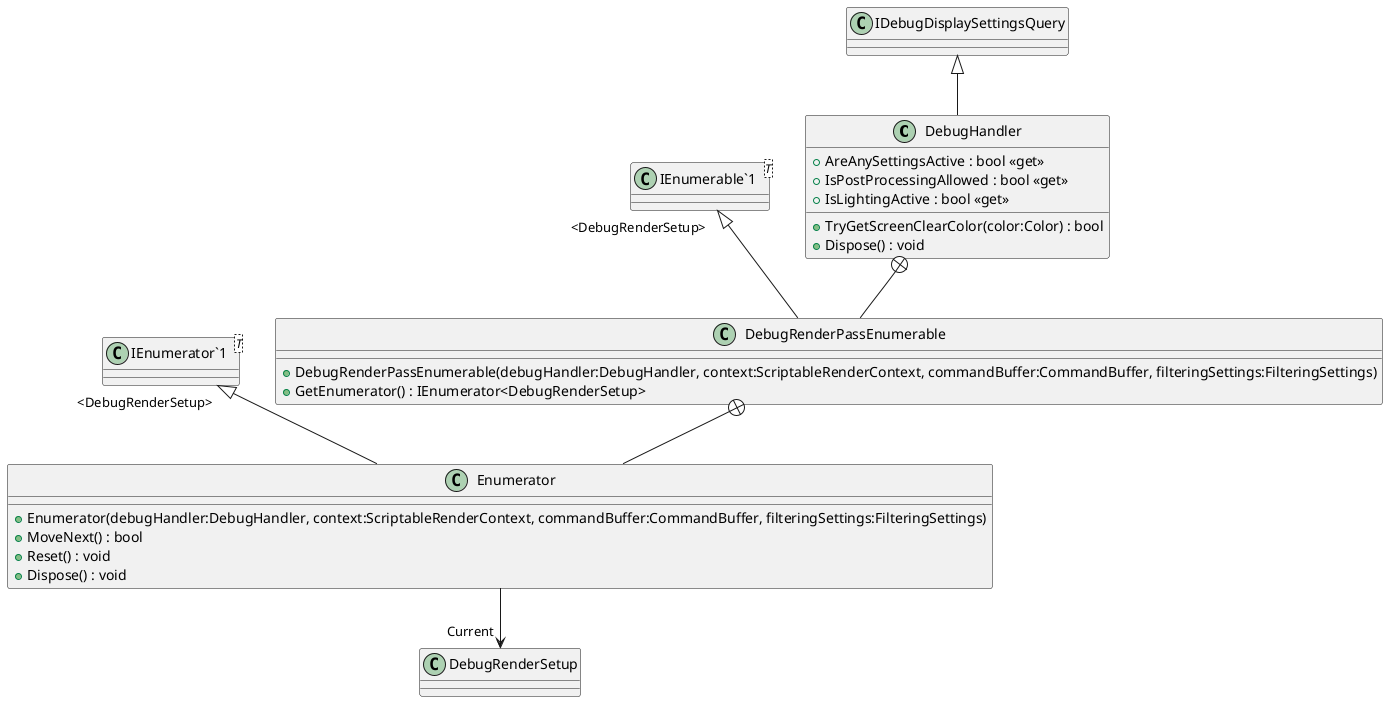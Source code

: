 @startuml
class DebugHandler {
    + AreAnySettingsActive : bool <<get>>
    + IsPostProcessingAllowed : bool <<get>>
    + IsLightingActive : bool <<get>>
    + TryGetScreenClearColor(color:Color) : bool
    + Dispose() : void
}
class DebugRenderPassEnumerable {
    + DebugRenderPassEnumerable(debugHandler:DebugHandler, context:ScriptableRenderContext, commandBuffer:CommandBuffer, filteringSettings:FilteringSettings)
    + GetEnumerator() : IEnumerator<DebugRenderSetup>
}
class "IEnumerable`1"<T> {
}
class Enumerator {
    + Enumerator(debugHandler:DebugHandler, context:ScriptableRenderContext, commandBuffer:CommandBuffer, filteringSettings:FilteringSettings)
    + MoveNext() : bool
    + Reset() : void
    + Dispose() : void
}
class "IEnumerator`1"<T> {
}
IDebugDisplaySettingsQuery <|-- DebugHandler
DebugHandler +-- DebugRenderPassEnumerable
"IEnumerable`1" "<DebugRenderSetup>" <|-- DebugRenderPassEnumerable
DebugRenderPassEnumerable +-- Enumerator
"IEnumerator`1" "<DebugRenderSetup>" <|-- Enumerator
Enumerator --> "Current" DebugRenderSetup
@enduml
